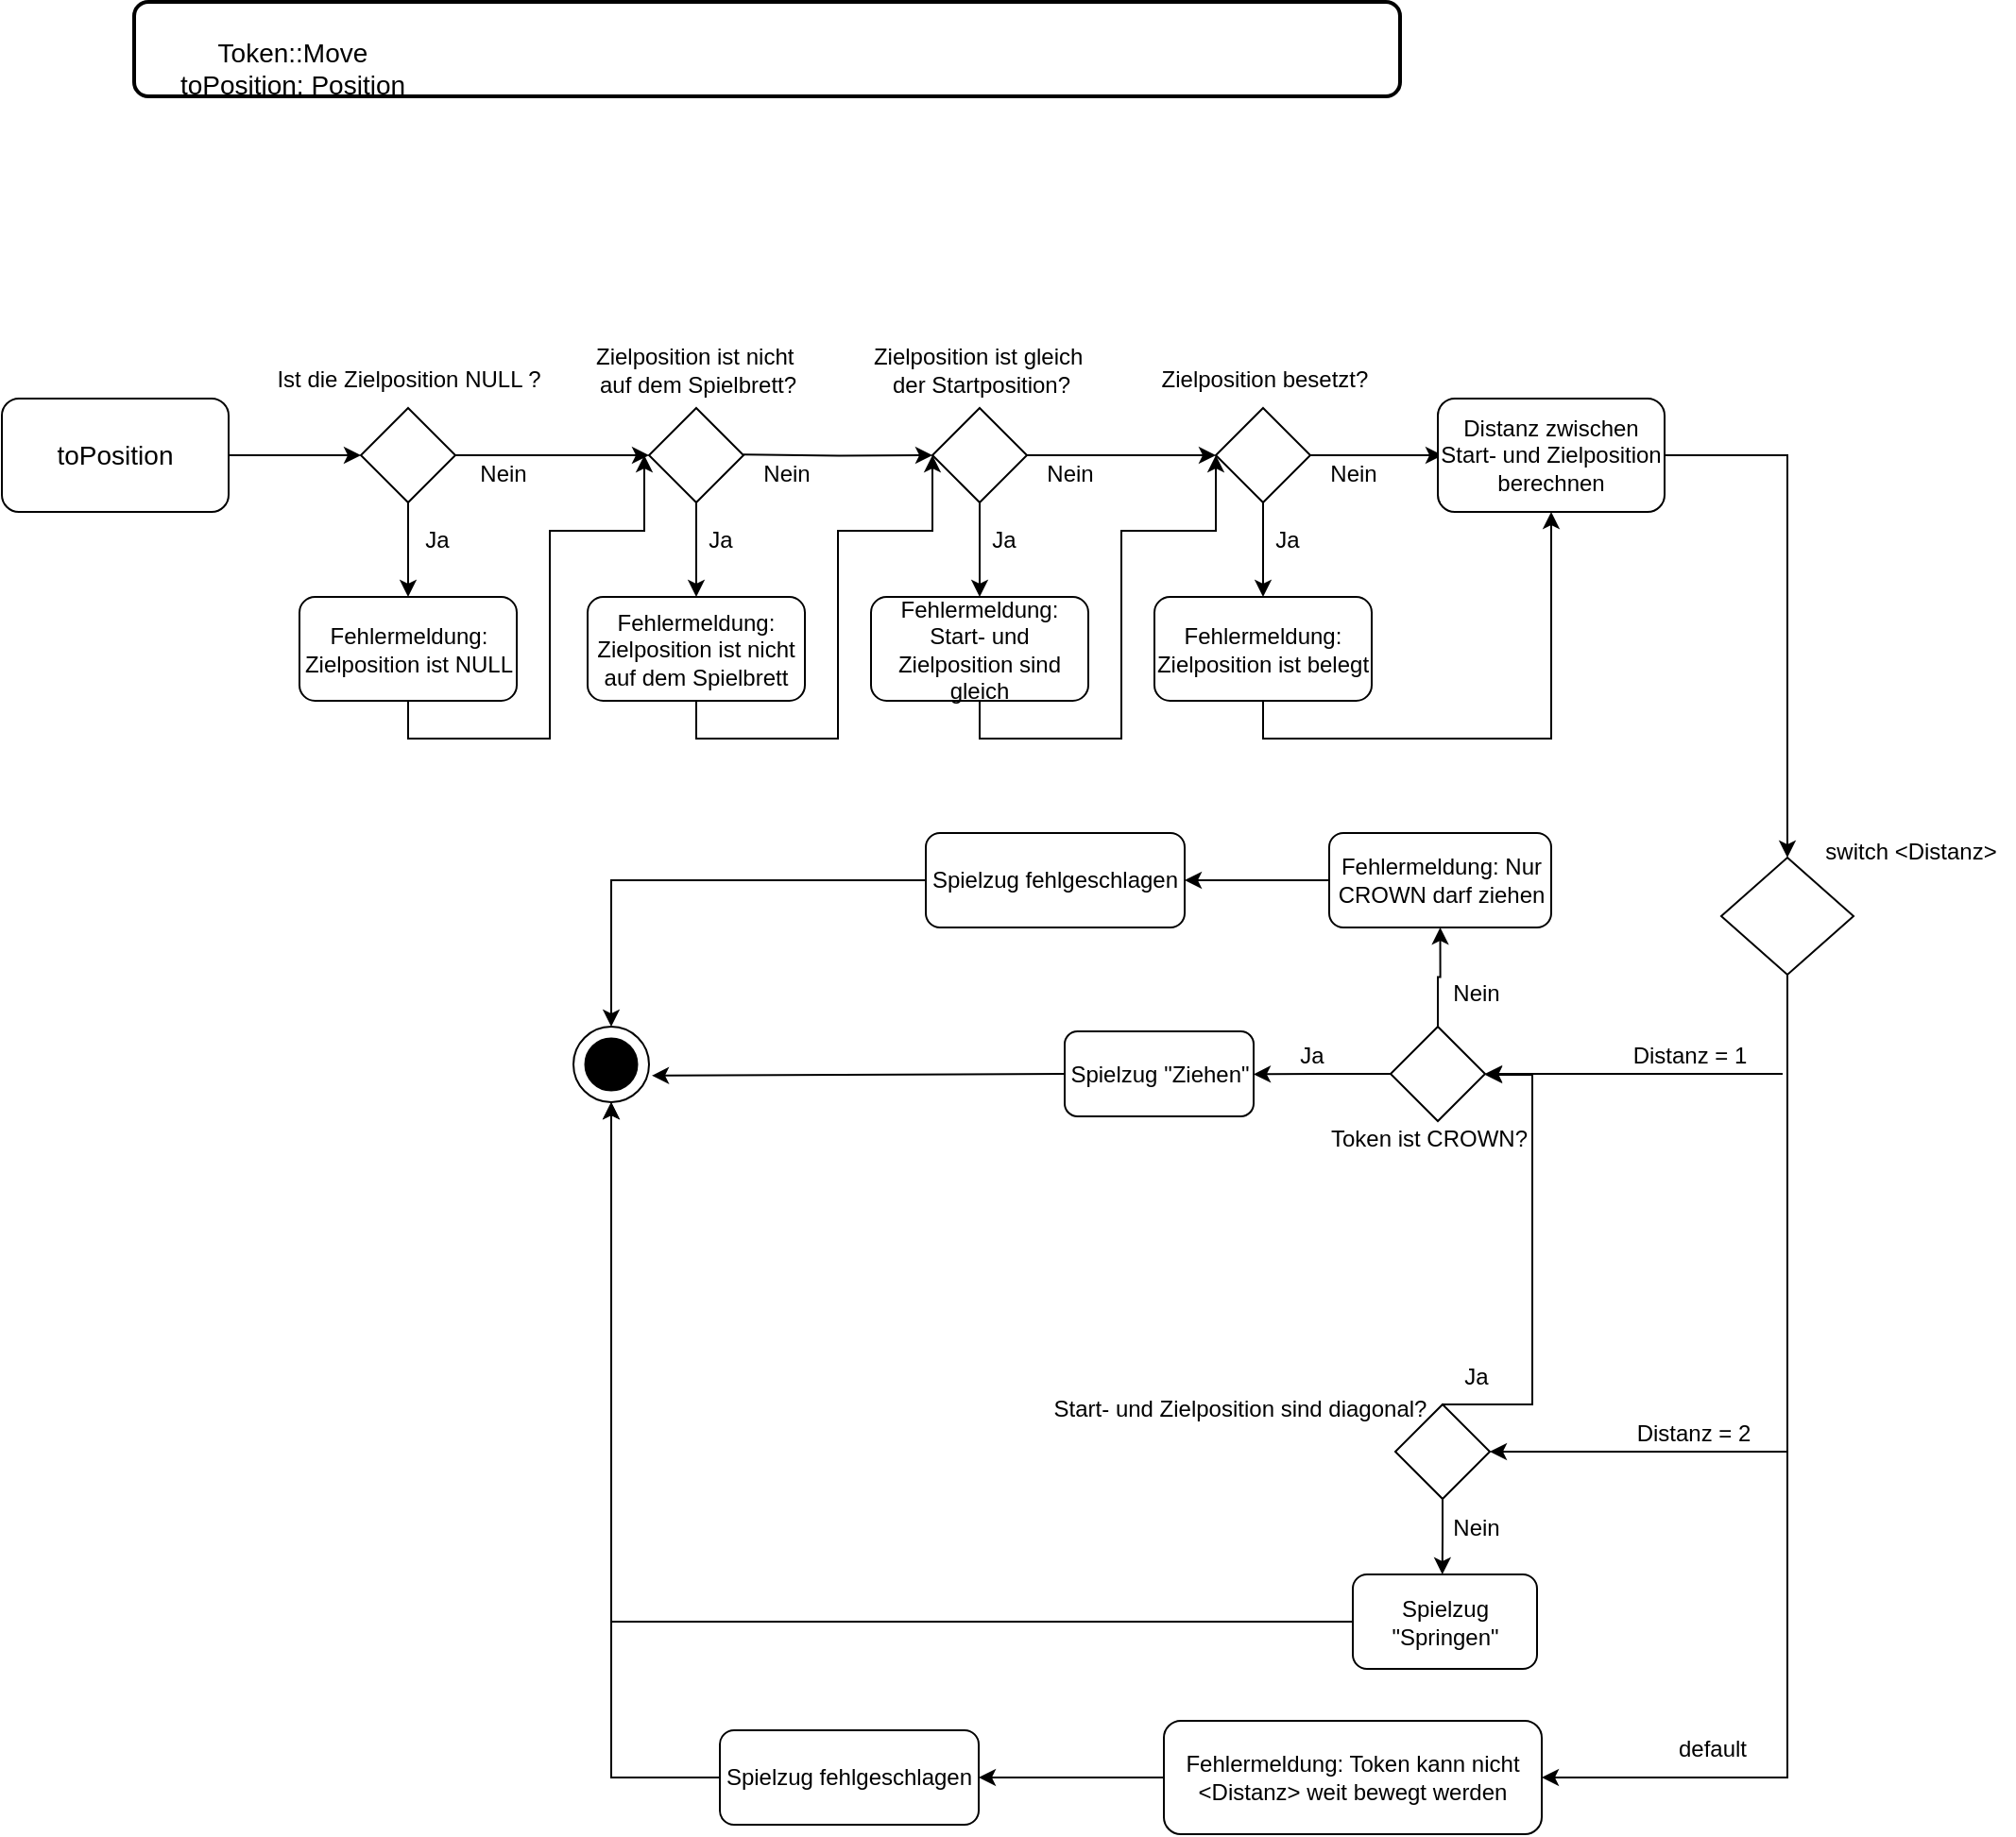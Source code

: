 <mxfile version="22.1.15" type="github">
  <diagram id="C5RBs43oDa-KdzZeNtuy" name="Page-1">
    <mxGraphModel dx="1909" dy="1189" grid="1" gridSize="10" guides="1" tooltips="1" connect="1" arrows="1" fold="1" page="1" pageScale="1" pageWidth="583" pageHeight="827" math="0" shadow="0">
      <root>
        <mxCell id="WIyWlLk6GJQsqaUBKTNV-0" />
        <mxCell id="WIyWlLk6GJQsqaUBKTNV-1" parent="WIyWlLk6GJQsqaUBKTNV-0" />
        <mxCell id="n9s_sSae4hV56CjeT8IY-64" value="" style="ellipse;whiteSpace=wrap;html=1;aspect=fixed;" vertex="1" parent="WIyWlLk6GJQsqaUBKTNV-1">
          <mxGeometry x="562.5" y="782.5" width="40" height="40" as="geometry" />
        </mxCell>
        <mxCell id="n9s_sSae4hV56CjeT8IY-0" value="" style="rounded=1;whiteSpace=wrap;html=1;fillColor=none;strokeWidth=2;comic=0;" vertex="1" parent="WIyWlLk6GJQsqaUBKTNV-1">
          <mxGeometry x="330" y="240" width="670" height="50" as="geometry" />
        </mxCell>
        <mxCell id="n9s_sSae4hV56CjeT8IY-1" value="&lt;font style=&quot;font-size: 14px;&quot;&gt;toPosition&lt;br&gt;&lt;/font&gt;" style="rounded=1;whiteSpace=wrap;html=1;" vertex="1" parent="WIyWlLk6GJQsqaUBKTNV-1">
          <mxGeometry x="260" y="450" width="120" height="60" as="geometry" />
        </mxCell>
        <mxCell id="n9s_sSae4hV56CjeT8IY-2" value="&lt;div style=&quot;font-size: 14px;&quot;&gt;&lt;font style=&quot;font-size: 14px;&quot;&gt;Token::Move&lt;/font&gt;&lt;/div&gt;&lt;div style=&quot;font-size: 14px;&quot;&gt;&lt;font style=&quot;font-size: 14px;&quot;&gt;toPosition: Position&lt;font style=&quot;font-size: 14px;&quot;&gt;&lt;br&gt;&lt;/font&gt;&lt;/font&gt;&lt;/div&gt;" style="text;html=1;strokeColor=none;fillColor=none;align=center;verticalAlign=middle;whiteSpace=wrap;rounded=0;" vertex="1" parent="WIyWlLk6GJQsqaUBKTNV-1">
          <mxGeometry x="344" y="240" width="140" height="70" as="geometry" />
        </mxCell>
        <mxCell id="n9s_sSae4hV56CjeT8IY-5" value="" style="endArrow=classic;html=1;rounded=0;exitX=1;exitY=0.5;exitDx=0;exitDy=0;" edge="1" parent="WIyWlLk6GJQsqaUBKTNV-1" source="n9s_sSae4hV56CjeT8IY-1" target="n9s_sSae4hV56CjeT8IY-6">
          <mxGeometry width="50" height="50" relative="1" as="geometry">
            <mxPoint x="620" y="510" as="sourcePoint" />
            <mxPoint x="430" y="480" as="targetPoint" />
          </mxGeometry>
        </mxCell>
        <mxCell id="n9s_sSae4hV56CjeT8IY-8" style="edgeStyle=orthogonalEdgeStyle;rounded=0;orthogonalLoop=1;jettySize=auto;html=1;exitX=0.5;exitY=1;exitDx=0;exitDy=0;" edge="1" parent="WIyWlLk6GJQsqaUBKTNV-1" source="n9s_sSae4hV56CjeT8IY-6" target="n9s_sSae4hV56CjeT8IY-9">
          <mxGeometry relative="1" as="geometry">
            <mxPoint x="475.31" y="560.0" as="targetPoint" />
          </mxGeometry>
        </mxCell>
        <mxCell id="n9s_sSae4hV56CjeT8IY-10" style="edgeStyle=orthogonalEdgeStyle;rounded=0;orthogonalLoop=1;jettySize=auto;html=1;exitX=1;exitY=0.5;exitDx=0;exitDy=0;entryX=0;entryY=0.5;entryDx=0;entryDy=0;" edge="1" parent="WIyWlLk6GJQsqaUBKTNV-1" source="n9s_sSae4hV56CjeT8IY-6" target="n9s_sSae4hV56CjeT8IY-13">
          <mxGeometry relative="1" as="geometry">
            <mxPoint x="570" y="480.034" as="targetPoint" />
          </mxGeometry>
        </mxCell>
        <mxCell id="n9s_sSae4hV56CjeT8IY-6" value="" style="rhombus;whiteSpace=wrap;html=1;" vertex="1" parent="WIyWlLk6GJQsqaUBKTNV-1">
          <mxGeometry x="450" y="455" width="50" height="50" as="geometry" />
        </mxCell>
        <mxCell id="n9s_sSae4hV56CjeT8IY-7" value="Ist die Zielposition NULL ?" style="text;html=1;align=center;verticalAlign=middle;resizable=0;points=[];autosize=1;strokeColor=none;fillColor=none;" vertex="1" parent="WIyWlLk6GJQsqaUBKTNV-1">
          <mxGeometry x="395" y="425" width="160" height="30" as="geometry" />
        </mxCell>
        <mxCell id="n9s_sSae4hV56CjeT8IY-28" style="edgeStyle=orthogonalEdgeStyle;rounded=0;orthogonalLoop=1;jettySize=auto;html=1;exitX=0.5;exitY=1;exitDx=0;exitDy=0;" edge="1" parent="WIyWlLk6GJQsqaUBKTNV-1" source="n9s_sSae4hV56CjeT8IY-9">
          <mxGeometry relative="1" as="geometry">
            <mxPoint x="600" y="480.0" as="targetPoint" />
            <Array as="points">
              <mxPoint x="475" y="630" />
              <mxPoint x="550" y="630" />
              <mxPoint x="550" y="520" />
              <mxPoint x="600" y="520" />
            </Array>
          </mxGeometry>
        </mxCell>
        <mxCell id="n9s_sSae4hV56CjeT8IY-9" value="Fehlermeldung: Zielposition ist NULL" style="rounded=1;whiteSpace=wrap;html=1;" vertex="1" parent="WIyWlLk6GJQsqaUBKTNV-1">
          <mxGeometry x="417.5" y="555" width="115" height="55" as="geometry" />
        </mxCell>
        <mxCell id="n9s_sSae4hV56CjeT8IY-11" style="edgeStyle=orthogonalEdgeStyle;rounded=0;orthogonalLoop=1;jettySize=auto;html=1;exitX=0.5;exitY=1;exitDx=0;exitDy=0;" edge="1" parent="WIyWlLk6GJQsqaUBKTNV-1" source="n9s_sSae4hV56CjeT8IY-13" target="n9s_sSae4hV56CjeT8IY-14">
          <mxGeometry relative="1" as="geometry">
            <mxPoint x="627.81" y="560.0" as="targetPoint" />
          </mxGeometry>
        </mxCell>
        <mxCell id="n9s_sSae4hV56CjeT8IY-12" style="edgeStyle=orthogonalEdgeStyle;rounded=0;orthogonalLoop=1;jettySize=auto;html=1;exitX=1;exitY=0.5;exitDx=0;exitDy=0;entryX=0;entryY=0.5;entryDx=0;entryDy=0;" edge="1" parent="WIyWlLk6GJQsqaUBKTNV-1" target="n9s_sSae4hV56CjeT8IY-19">
          <mxGeometry relative="1" as="geometry">
            <mxPoint x="722.5" y="479.694" as="targetPoint" />
            <mxPoint x="652.5" y="479.66" as="sourcePoint" />
          </mxGeometry>
        </mxCell>
        <mxCell id="n9s_sSae4hV56CjeT8IY-13" value="" style="rhombus;whiteSpace=wrap;html=1;" vertex="1" parent="WIyWlLk6GJQsqaUBKTNV-1">
          <mxGeometry x="602.5" y="455" width="50" height="50" as="geometry" />
        </mxCell>
        <mxCell id="n9s_sSae4hV56CjeT8IY-14" value="Fehlermeldung: Zielposition ist nicht auf dem Spielbrett" style="rounded=1;whiteSpace=wrap;html=1;" vertex="1" parent="WIyWlLk6GJQsqaUBKTNV-1">
          <mxGeometry x="570" y="555" width="115" height="55" as="geometry" />
        </mxCell>
        <mxCell id="n9s_sSae4hV56CjeT8IY-17" style="edgeStyle=orthogonalEdgeStyle;rounded=0;orthogonalLoop=1;jettySize=auto;html=1;exitX=0.5;exitY=1;exitDx=0;exitDy=0;" edge="1" parent="WIyWlLk6GJQsqaUBKTNV-1" source="n9s_sSae4hV56CjeT8IY-19" target="n9s_sSae4hV56CjeT8IY-20">
          <mxGeometry relative="1" as="geometry">
            <mxPoint x="777.81" y="560.0" as="targetPoint" />
          </mxGeometry>
        </mxCell>
        <mxCell id="n9s_sSae4hV56CjeT8IY-18" style="edgeStyle=orthogonalEdgeStyle;rounded=0;orthogonalLoop=1;jettySize=auto;html=1;exitX=1;exitY=0.5;exitDx=0;exitDy=0;entryX=0;entryY=0.5;entryDx=0;entryDy=0;" edge="1" parent="WIyWlLk6GJQsqaUBKTNV-1" source="n9s_sSae4hV56CjeT8IY-19" target="n9s_sSae4hV56CjeT8IY-23">
          <mxGeometry relative="1" as="geometry">
            <mxPoint x="872.5" y="480.034" as="targetPoint" />
          </mxGeometry>
        </mxCell>
        <mxCell id="n9s_sSae4hV56CjeT8IY-19" value="" style="rhombus;whiteSpace=wrap;html=1;" vertex="1" parent="WIyWlLk6GJQsqaUBKTNV-1">
          <mxGeometry x="752.5" y="455" width="50" height="50" as="geometry" />
        </mxCell>
        <mxCell id="n9s_sSae4hV56CjeT8IY-20" value="Fehlermeldung: Start- und Zielposition sind gleich" style="rounded=1;whiteSpace=wrap;html=1;" vertex="1" parent="WIyWlLk6GJQsqaUBKTNV-1">
          <mxGeometry x="720" y="555" width="115" height="55" as="geometry" />
        </mxCell>
        <mxCell id="n9s_sSae4hV56CjeT8IY-21" style="edgeStyle=orthogonalEdgeStyle;rounded=0;orthogonalLoop=1;jettySize=auto;html=1;exitX=0.5;exitY=1;exitDx=0;exitDy=0;" edge="1" parent="WIyWlLk6GJQsqaUBKTNV-1" source="n9s_sSae4hV56CjeT8IY-23" target="n9s_sSae4hV56CjeT8IY-24">
          <mxGeometry relative="1" as="geometry">
            <mxPoint x="927.81" y="560.0" as="targetPoint" />
          </mxGeometry>
        </mxCell>
        <mxCell id="n9s_sSae4hV56CjeT8IY-22" style="edgeStyle=orthogonalEdgeStyle;rounded=0;orthogonalLoop=1;jettySize=auto;html=1;exitX=1;exitY=0.5;exitDx=0;exitDy=0;" edge="1" parent="WIyWlLk6GJQsqaUBKTNV-1" source="n9s_sSae4hV56CjeT8IY-23">
          <mxGeometry relative="1" as="geometry">
            <mxPoint x="1022.5" y="480.034" as="targetPoint" />
          </mxGeometry>
        </mxCell>
        <mxCell id="n9s_sSae4hV56CjeT8IY-23" value="" style="rhombus;whiteSpace=wrap;html=1;" vertex="1" parent="WIyWlLk6GJQsqaUBKTNV-1">
          <mxGeometry x="902.5" y="455" width="50" height="50" as="geometry" />
        </mxCell>
        <mxCell id="n9s_sSae4hV56CjeT8IY-24" value="Fehlermeldung: Zielposition ist belegt" style="rounded=1;whiteSpace=wrap;html=1;" vertex="1" parent="WIyWlLk6GJQsqaUBKTNV-1">
          <mxGeometry x="870" y="555" width="115" height="55" as="geometry" />
        </mxCell>
        <mxCell id="n9s_sSae4hV56CjeT8IY-25" value="Ja" style="text;html=1;align=center;verticalAlign=middle;resizable=0;points=[];autosize=1;strokeColor=none;fillColor=none;" vertex="1" parent="WIyWlLk6GJQsqaUBKTNV-1">
          <mxGeometry x="470" y="510" width="40" height="30" as="geometry" />
        </mxCell>
        <mxCell id="n9s_sSae4hV56CjeT8IY-26" value="Nein" style="text;html=1;align=center;verticalAlign=middle;resizable=0;points=[];autosize=1;strokeColor=none;fillColor=none;" vertex="1" parent="WIyWlLk6GJQsqaUBKTNV-1">
          <mxGeometry x="500" y="475" width="50" height="30" as="geometry" />
        </mxCell>
        <mxCell id="n9s_sSae4hV56CjeT8IY-29" value="&lt;div&gt;Zielposition ist nicht&amp;nbsp;&lt;/div&gt;&lt;div&gt;auf dem Spielbrett?&lt;/div&gt;" style="text;html=1;align=center;verticalAlign=middle;resizable=0;points=[];autosize=1;strokeColor=none;fillColor=none;" vertex="1" parent="WIyWlLk6GJQsqaUBKTNV-1">
          <mxGeometry x="562.5" y="415" width="130" height="40" as="geometry" />
        </mxCell>
        <mxCell id="n9s_sSae4hV56CjeT8IY-30" value="Ja" style="text;html=1;align=center;verticalAlign=middle;resizable=0;points=[];autosize=1;strokeColor=none;fillColor=none;" vertex="1" parent="WIyWlLk6GJQsqaUBKTNV-1">
          <mxGeometry x="620" y="510" width="40" height="30" as="geometry" />
        </mxCell>
        <mxCell id="n9s_sSae4hV56CjeT8IY-31" value="Nein" style="text;html=1;align=center;verticalAlign=middle;resizable=0;points=[];autosize=1;strokeColor=none;fillColor=none;" vertex="1" parent="WIyWlLk6GJQsqaUBKTNV-1">
          <mxGeometry x="650" y="475" width="50" height="30" as="geometry" />
        </mxCell>
        <mxCell id="n9s_sSae4hV56CjeT8IY-32" value="Ja" style="text;html=1;align=center;verticalAlign=middle;resizable=0;points=[];autosize=1;strokeColor=none;fillColor=none;" vertex="1" parent="WIyWlLk6GJQsqaUBKTNV-1">
          <mxGeometry x="770" y="510" width="40" height="30" as="geometry" />
        </mxCell>
        <mxCell id="n9s_sSae4hV56CjeT8IY-33" value="Nein" style="text;html=1;align=center;verticalAlign=middle;resizable=0;points=[];autosize=1;strokeColor=none;fillColor=none;" vertex="1" parent="WIyWlLk6GJQsqaUBKTNV-1">
          <mxGeometry x="800" y="475" width="50" height="30" as="geometry" />
        </mxCell>
        <mxCell id="n9s_sSae4hV56CjeT8IY-34" value="Ja" style="text;html=1;align=center;verticalAlign=middle;resizable=0;points=[];autosize=1;strokeColor=none;fillColor=none;" vertex="1" parent="WIyWlLk6GJQsqaUBKTNV-1">
          <mxGeometry x="920" y="510" width="40" height="30" as="geometry" />
        </mxCell>
        <mxCell id="n9s_sSae4hV56CjeT8IY-35" value="Nein" style="text;html=1;align=center;verticalAlign=middle;resizable=0;points=[];autosize=1;strokeColor=none;fillColor=none;" vertex="1" parent="WIyWlLk6GJQsqaUBKTNV-1">
          <mxGeometry x="950" y="475" width="50" height="30" as="geometry" />
        </mxCell>
        <mxCell id="n9s_sSae4hV56CjeT8IY-36" style="edgeStyle=orthogonalEdgeStyle;rounded=0;orthogonalLoop=1;jettySize=auto;html=1;exitX=0.5;exitY=1;exitDx=0;exitDy=0;" edge="1" parent="WIyWlLk6GJQsqaUBKTNV-1">
          <mxGeometry relative="1" as="geometry">
            <mxPoint x="752.5" y="480.0" as="targetPoint" />
            <mxPoint x="627.5" y="610" as="sourcePoint" />
            <Array as="points">
              <mxPoint x="627.5" y="630" />
              <mxPoint x="702.5" y="630" />
              <mxPoint x="702.5" y="520" />
              <mxPoint x="752.5" y="520" />
            </Array>
          </mxGeometry>
        </mxCell>
        <mxCell id="n9s_sSae4hV56CjeT8IY-37" style="edgeStyle=orthogonalEdgeStyle;rounded=0;orthogonalLoop=1;jettySize=auto;html=1;exitX=0.5;exitY=1;exitDx=0;exitDy=0;" edge="1" parent="WIyWlLk6GJQsqaUBKTNV-1">
          <mxGeometry relative="1" as="geometry">
            <mxPoint x="902.5" y="480.0" as="targetPoint" />
            <mxPoint x="777.5" y="610" as="sourcePoint" />
            <Array as="points">
              <mxPoint x="777.5" y="630" />
              <mxPoint x="852.5" y="630" />
              <mxPoint x="852.5" y="520" />
              <mxPoint x="902.5" y="520" />
            </Array>
          </mxGeometry>
        </mxCell>
        <mxCell id="n9s_sSae4hV56CjeT8IY-45" style="edgeStyle=orthogonalEdgeStyle;rounded=0;orthogonalLoop=1;jettySize=auto;html=1;exitX=1;exitY=0.5;exitDx=0;exitDy=0;entryX=0.5;entryY=0;entryDx=0;entryDy=0;" edge="1" parent="WIyWlLk6GJQsqaUBKTNV-1" source="n9s_sSae4hV56CjeT8IY-38" target="n9s_sSae4hV56CjeT8IY-43">
          <mxGeometry relative="1" as="geometry" />
        </mxCell>
        <mxCell id="n9s_sSae4hV56CjeT8IY-38" value="Distanz zwischen Start- und Zielposition berechnen" style="rounded=1;whiteSpace=wrap;html=1;" vertex="1" parent="WIyWlLk6GJQsqaUBKTNV-1">
          <mxGeometry x="1020" y="450" width="120" height="60" as="geometry" />
        </mxCell>
        <mxCell id="n9s_sSae4hV56CjeT8IY-40" value="&lt;div&gt;Zielposition ist gleich&amp;nbsp;&lt;/div&gt;&lt;div&gt;der Startposition?&lt;/div&gt;" style="text;html=1;align=center;verticalAlign=middle;resizable=0;points=[];autosize=1;strokeColor=none;fillColor=none;" vertex="1" parent="WIyWlLk6GJQsqaUBKTNV-1">
          <mxGeometry x="712.5" y="415" width="130" height="40" as="geometry" />
        </mxCell>
        <mxCell id="n9s_sSae4hV56CjeT8IY-41" value="Zielposition besetzt?" style="text;html=1;align=center;verticalAlign=middle;resizable=0;points=[];autosize=1;strokeColor=none;fillColor=none;" vertex="1" parent="WIyWlLk6GJQsqaUBKTNV-1">
          <mxGeometry x="862.5" y="425" width="130" height="30" as="geometry" />
        </mxCell>
        <mxCell id="n9s_sSae4hV56CjeT8IY-42" style="edgeStyle=orthogonalEdgeStyle;rounded=0;orthogonalLoop=1;jettySize=auto;html=1;exitX=0.5;exitY=1;exitDx=0;exitDy=0;entryX=0.5;entryY=1;entryDx=0;entryDy=0;" edge="1" parent="WIyWlLk6GJQsqaUBKTNV-1" source="n9s_sSae4hV56CjeT8IY-24" target="n9s_sSae4hV56CjeT8IY-38">
          <mxGeometry relative="1" as="geometry">
            <mxPoint x="1020" y="520" as="targetPoint" />
          </mxGeometry>
        </mxCell>
        <mxCell id="n9s_sSae4hV56CjeT8IY-109" style="edgeStyle=orthogonalEdgeStyle;rounded=0;orthogonalLoop=1;jettySize=auto;html=1;exitX=0.5;exitY=1;exitDx=0;exitDy=0;entryX=1;entryY=0.5;entryDx=0;entryDy=0;" edge="1" parent="WIyWlLk6GJQsqaUBKTNV-1" source="n9s_sSae4hV56CjeT8IY-43" target="n9s_sSae4hV56CjeT8IY-103">
          <mxGeometry relative="1" as="geometry" />
        </mxCell>
        <mxCell id="n9s_sSae4hV56CjeT8IY-43" value="" style="rhombus;whiteSpace=wrap;html=1;" vertex="1" parent="WIyWlLk6GJQsqaUBKTNV-1">
          <mxGeometry x="1170" y="693" width="70" height="62" as="geometry" />
        </mxCell>
        <mxCell id="n9s_sSae4hV56CjeT8IY-44" value="switch &amp;lt;Distanz&amp;gt;" style="text;html=1;align=center;verticalAlign=middle;resizable=0;points=[];autosize=1;strokeColor=none;fillColor=none;" vertex="1" parent="WIyWlLk6GJQsqaUBKTNV-1">
          <mxGeometry x="1215" y="675" width="110" height="30" as="geometry" />
        </mxCell>
        <mxCell id="n9s_sSae4hV56CjeT8IY-47" value="" style="endArrow=classic;html=1;rounded=0;entryX=1;entryY=0.5;entryDx=0;entryDy=0;" edge="1" parent="WIyWlLk6GJQsqaUBKTNV-1" target="n9s_sSae4hV56CjeT8IY-48">
          <mxGeometry width="50" height="50" relative="1" as="geometry">
            <mxPoint x="1202.5" y="807.5" as="sourcePoint" />
            <mxPoint x="1022.5" y="802.5" as="targetPoint" />
          </mxGeometry>
        </mxCell>
        <mxCell id="n9s_sSae4hV56CjeT8IY-51" style="edgeStyle=orthogonalEdgeStyle;rounded=0;orthogonalLoop=1;jettySize=auto;html=1;exitX=0;exitY=0.5;exitDx=0;exitDy=0;" edge="1" parent="WIyWlLk6GJQsqaUBKTNV-1" source="n9s_sSae4hV56CjeT8IY-48">
          <mxGeometry relative="1" as="geometry">
            <mxPoint x="922.5" y="807.707" as="targetPoint" />
          </mxGeometry>
        </mxCell>
        <mxCell id="n9s_sSae4hV56CjeT8IY-101" style="edgeStyle=orthogonalEdgeStyle;rounded=0;orthogonalLoop=1;jettySize=auto;html=1;exitX=0.5;exitY=0;exitDx=0;exitDy=0;entryX=0.5;entryY=1;entryDx=0;entryDy=0;" edge="1" parent="WIyWlLk6GJQsqaUBKTNV-1" source="n9s_sSae4hV56CjeT8IY-48" target="n9s_sSae4hV56CjeT8IY-66">
          <mxGeometry relative="1" as="geometry" />
        </mxCell>
        <mxCell id="n9s_sSae4hV56CjeT8IY-48" value="" style="rhombus;whiteSpace=wrap;html=1;" vertex="1" parent="WIyWlLk6GJQsqaUBKTNV-1">
          <mxGeometry x="995" y="782.5" width="50" height="50" as="geometry" />
        </mxCell>
        <mxCell id="n9s_sSae4hV56CjeT8IY-49" value="Distanz = 1" style="text;html=1;align=center;verticalAlign=middle;resizable=0;points=[];autosize=1;strokeColor=none;fillColor=none;" vertex="1" parent="WIyWlLk6GJQsqaUBKTNV-1">
          <mxGeometry x="1112.5" y="782.5" width="80" height="30" as="geometry" />
        </mxCell>
        <mxCell id="n9s_sSae4hV56CjeT8IY-50" value="Token ist CROWN?" style="text;html=1;align=center;verticalAlign=middle;resizable=0;points=[];autosize=1;strokeColor=none;fillColor=none;" vertex="1" parent="WIyWlLk6GJQsqaUBKTNV-1">
          <mxGeometry x="950" y="827" width="130" height="30" as="geometry" />
        </mxCell>
        <mxCell id="n9s_sSae4hV56CjeT8IY-52" value="Ja" style="text;html=1;align=center;verticalAlign=middle;resizable=0;points=[];autosize=1;strokeColor=none;fillColor=none;" vertex="1" parent="WIyWlLk6GJQsqaUBKTNV-1">
          <mxGeometry x="932.5" y="782.5" width="40" height="30" as="geometry" />
        </mxCell>
        <mxCell id="n9s_sSae4hV56CjeT8IY-54" value="Spielzug &quot;Ziehen&quot;" style="rounded=1;whiteSpace=wrap;html=1;" vertex="1" parent="WIyWlLk6GJQsqaUBKTNV-1">
          <mxGeometry x="822.5" y="785" width="100" height="45" as="geometry" />
        </mxCell>
        <mxCell id="n9s_sSae4hV56CjeT8IY-62" value="" style="endArrow=classic;html=1;rounded=0;exitX=0;exitY=0.5;exitDx=0;exitDy=0;entryX=1.038;entryY=0.648;entryDx=0;entryDy=0;entryPerimeter=0;" edge="1" parent="WIyWlLk6GJQsqaUBKTNV-1" source="n9s_sSae4hV56CjeT8IY-54" target="n9s_sSae4hV56CjeT8IY-64">
          <mxGeometry width="50" height="50" relative="1" as="geometry">
            <mxPoint x="782.5" y="832.5" as="sourcePoint" />
            <mxPoint x="610" y="808" as="targetPoint" />
          </mxGeometry>
        </mxCell>
        <mxCell id="n9s_sSae4hV56CjeT8IY-63" value="" style="ellipse;whiteSpace=wrap;html=1;aspect=fixed;fillStyle=auto;fillColor=#000000;" vertex="1" parent="WIyWlLk6GJQsqaUBKTNV-1">
          <mxGeometry x="568.75" y="788.75" width="27.5" height="27.5" as="geometry" />
        </mxCell>
        <mxCell id="n9s_sSae4hV56CjeT8IY-69" style="edgeStyle=orthogonalEdgeStyle;rounded=0;orthogonalLoop=1;jettySize=auto;html=1;exitX=0;exitY=0.5;exitDx=0;exitDy=0;entryX=1;entryY=0.5;entryDx=0;entryDy=0;" edge="1" parent="WIyWlLk6GJQsqaUBKTNV-1" source="n9s_sSae4hV56CjeT8IY-66" target="n9s_sSae4hV56CjeT8IY-68">
          <mxGeometry relative="1" as="geometry" />
        </mxCell>
        <mxCell id="n9s_sSae4hV56CjeT8IY-66" value="Fehlermeldung: Nur CROWN darf ziehen" style="rounded=1;whiteSpace=wrap;html=1;" vertex="1" parent="WIyWlLk6GJQsqaUBKTNV-1">
          <mxGeometry x="962.5" y="680" width="117.5" height="50" as="geometry" />
        </mxCell>
        <mxCell id="n9s_sSae4hV56CjeT8IY-67" value="Nein" style="text;html=1;align=center;verticalAlign=middle;resizable=0;points=[];autosize=1;strokeColor=none;fillColor=none;" vertex="1" parent="WIyWlLk6GJQsqaUBKTNV-1">
          <mxGeometry x="1015" y="750" width="50" height="30" as="geometry" />
        </mxCell>
        <mxCell id="n9s_sSae4hV56CjeT8IY-106" style="edgeStyle=orthogonalEdgeStyle;rounded=0;orthogonalLoop=1;jettySize=auto;html=1;exitX=0;exitY=0.5;exitDx=0;exitDy=0;entryX=0.5;entryY=0;entryDx=0;entryDy=0;" edge="1" parent="WIyWlLk6GJQsqaUBKTNV-1" source="n9s_sSae4hV56CjeT8IY-68" target="n9s_sSae4hV56CjeT8IY-64">
          <mxGeometry relative="1" as="geometry" />
        </mxCell>
        <mxCell id="n9s_sSae4hV56CjeT8IY-68" value="Spielzug fehlgeschlagen" style="rounded=1;whiteSpace=wrap;html=1;" vertex="1" parent="WIyWlLk6GJQsqaUBKTNV-1">
          <mxGeometry x="749" y="680" width="137" height="50" as="geometry" />
        </mxCell>
        <mxCell id="n9s_sSae4hV56CjeT8IY-85" value="" style="endArrow=classic;html=1;rounded=0;entryX=1;entryY=0.5;entryDx=0;entryDy=0;" edge="1" parent="WIyWlLk6GJQsqaUBKTNV-1" target="n9s_sSae4hV56CjeT8IY-88">
          <mxGeometry width="50" height="50" relative="1" as="geometry">
            <mxPoint x="1205" y="1007.5" as="sourcePoint" />
            <mxPoint x="1025" y="1002.5" as="targetPoint" />
          </mxGeometry>
        </mxCell>
        <mxCell id="n9s_sSae4hV56CjeT8IY-87" style="edgeStyle=orthogonalEdgeStyle;rounded=0;orthogonalLoop=1;jettySize=auto;html=1;exitX=0.5;exitY=1;exitDx=0;exitDy=0;" edge="1" parent="WIyWlLk6GJQsqaUBKTNV-1" source="n9s_sSae4hV56CjeT8IY-88">
          <mxGeometry relative="1" as="geometry">
            <mxPoint x="1022.379" y="1072.5" as="targetPoint" />
          </mxGeometry>
        </mxCell>
        <mxCell id="n9s_sSae4hV56CjeT8IY-99" style="edgeStyle=orthogonalEdgeStyle;rounded=0;orthogonalLoop=1;jettySize=auto;html=1;exitX=0.5;exitY=0;exitDx=0;exitDy=0;entryX=1;entryY=0.5;entryDx=0;entryDy=0;" edge="1" parent="WIyWlLk6GJQsqaUBKTNV-1" source="n9s_sSae4hV56CjeT8IY-88" target="n9s_sSae4hV56CjeT8IY-48">
          <mxGeometry relative="1" as="geometry">
            <mxPoint x="1050.0" y="810" as="targetPoint" />
            <Array as="points">
              <mxPoint x="1070" y="983" />
              <mxPoint x="1070" y="808" />
              <mxPoint x="1045" y="808" />
            </Array>
          </mxGeometry>
        </mxCell>
        <mxCell id="n9s_sSae4hV56CjeT8IY-88" value="" style="rhombus;whiteSpace=wrap;html=1;" vertex="1" parent="WIyWlLk6GJQsqaUBKTNV-1">
          <mxGeometry x="997.5" y="982.5" width="50" height="50" as="geometry" />
        </mxCell>
        <mxCell id="n9s_sSae4hV56CjeT8IY-89" value="Distanz = 2" style="text;html=1;align=center;verticalAlign=middle;resizable=0;points=[];autosize=1;strokeColor=none;fillColor=none;" vertex="1" parent="WIyWlLk6GJQsqaUBKTNV-1">
          <mxGeometry x="1115" y="982.5" width="80" height="30" as="geometry" />
        </mxCell>
        <mxCell id="n9s_sSae4hV56CjeT8IY-90" value="Start- und Zielposition sind diagonal?" style="text;html=1;align=center;verticalAlign=middle;resizable=0;points=[];autosize=1;strokeColor=none;fillColor=none;" vertex="1" parent="WIyWlLk6GJQsqaUBKTNV-1">
          <mxGeometry x="810" y="970" width="210" height="30" as="geometry" />
        </mxCell>
        <mxCell id="n9s_sSae4hV56CjeT8IY-91" value="Ja" style="text;html=1;align=center;verticalAlign=middle;resizable=0;points=[];autosize=1;strokeColor=none;fillColor=none;" vertex="1" parent="WIyWlLk6GJQsqaUBKTNV-1">
          <mxGeometry x="1020" y="952.5" width="40" height="30" as="geometry" />
        </mxCell>
        <mxCell id="n9s_sSae4hV56CjeT8IY-94" style="edgeStyle=orthogonalEdgeStyle;rounded=0;orthogonalLoop=1;jettySize=auto;html=1;exitX=0;exitY=0.5;exitDx=0;exitDy=0;entryX=0.5;entryY=1;entryDx=0;entryDy=0;" edge="1" parent="WIyWlLk6GJQsqaUBKTNV-1" source="n9s_sSae4hV56CjeT8IY-95" target="n9s_sSae4hV56CjeT8IY-64">
          <mxGeometry relative="1" as="geometry">
            <mxPoint x="898.5" y="1097.5" as="targetPoint" />
          </mxGeometry>
        </mxCell>
        <mxCell id="n9s_sSae4hV56CjeT8IY-95" value="Spielzug &quot;Springen&quot;" style="rounded=1;whiteSpace=wrap;html=1;" vertex="1" parent="WIyWlLk6GJQsqaUBKTNV-1">
          <mxGeometry x="975" y="1072.5" width="97.5" height="50" as="geometry" />
        </mxCell>
        <mxCell id="n9s_sSae4hV56CjeT8IY-96" value="Nein" style="text;html=1;align=center;verticalAlign=middle;resizable=0;points=[];autosize=1;strokeColor=none;fillColor=none;" vertex="1" parent="WIyWlLk6GJQsqaUBKTNV-1">
          <mxGeometry x="1015" y="1032.5" width="50" height="30" as="geometry" />
        </mxCell>
        <mxCell id="n9s_sSae4hV56CjeT8IY-102" value="default" style="text;html=1;align=center;verticalAlign=middle;resizable=0;points=[];autosize=1;strokeColor=none;fillColor=none;" vertex="1" parent="WIyWlLk6GJQsqaUBKTNV-1">
          <mxGeometry x="1135" y="1150" width="60" height="30" as="geometry" />
        </mxCell>
        <mxCell id="n9s_sSae4hV56CjeT8IY-105" style="edgeStyle=orthogonalEdgeStyle;rounded=0;orthogonalLoop=1;jettySize=auto;html=1;exitX=0;exitY=0.5;exitDx=0;exitDy=0;entryX=1;entryY=0.5;entryDx=0;entryDy=0;" edge="1" parent="WIyWlLk6GJQsqaUBKTNV-1" source="n9s_sSae4hV56CjeT8IY-103" target="n9s_sSae4hV56CjeT8IY-104">
          <mxGeometry relative="1" as="geometry" />
        </mxCell>
        <mxCell id="n9s_sSae4hV56CjeT8IY-103" value="Fehlermeldung: Token kann nicht &amp;lt;Distanz&amp;gt; weit bewegt werden" style="rounded=1;whiteSpace=wrap;html=1;" vertex="1" parent="WIyWlLk6GJQsqaUBKTNV-1">
          <mxGeometry x="875" y="1150" width="200" height="60" as="geometry" />
        </mxCell>
        <mxCell id="n9s_sSae4hV56CjeT8IY-107" style="edgeStyle=orthogonalEdgeStyle;rounded=0;orthogonalLoop=1;jettySize=auto;html=1;exitX=0;exitY=0.5;exitDx=0;exitDy=0;entryX=0.5;entryY=1;entryDx=0;entryDy=0;" edge="1" parent="WIyWlLk6GJQsqaUBKTNV-1" source="n9s_sSae4hV56CjeT8IY-104" target="n9s_sSae4hV56CjeT8IY-64">
          <mxGeometry relative="1" as="geometry" />
        </mxCell>
        <mxCell id="n9s_sSae4hV56CjeT8IY-104" value="Spielzug fehlgeschlagen" style="rounded=1;whiteSpace=wrap;html=1;" vertex="1" parent="WIyWlLk6GJQsqaUBKTNV-1">
          <mxGeometry x="640" y="1155" width="137" height="50" as="geometry" />
        </mxCell>
      </root>
    </mxGraphModel>
  </diagram>
</mxfile>
